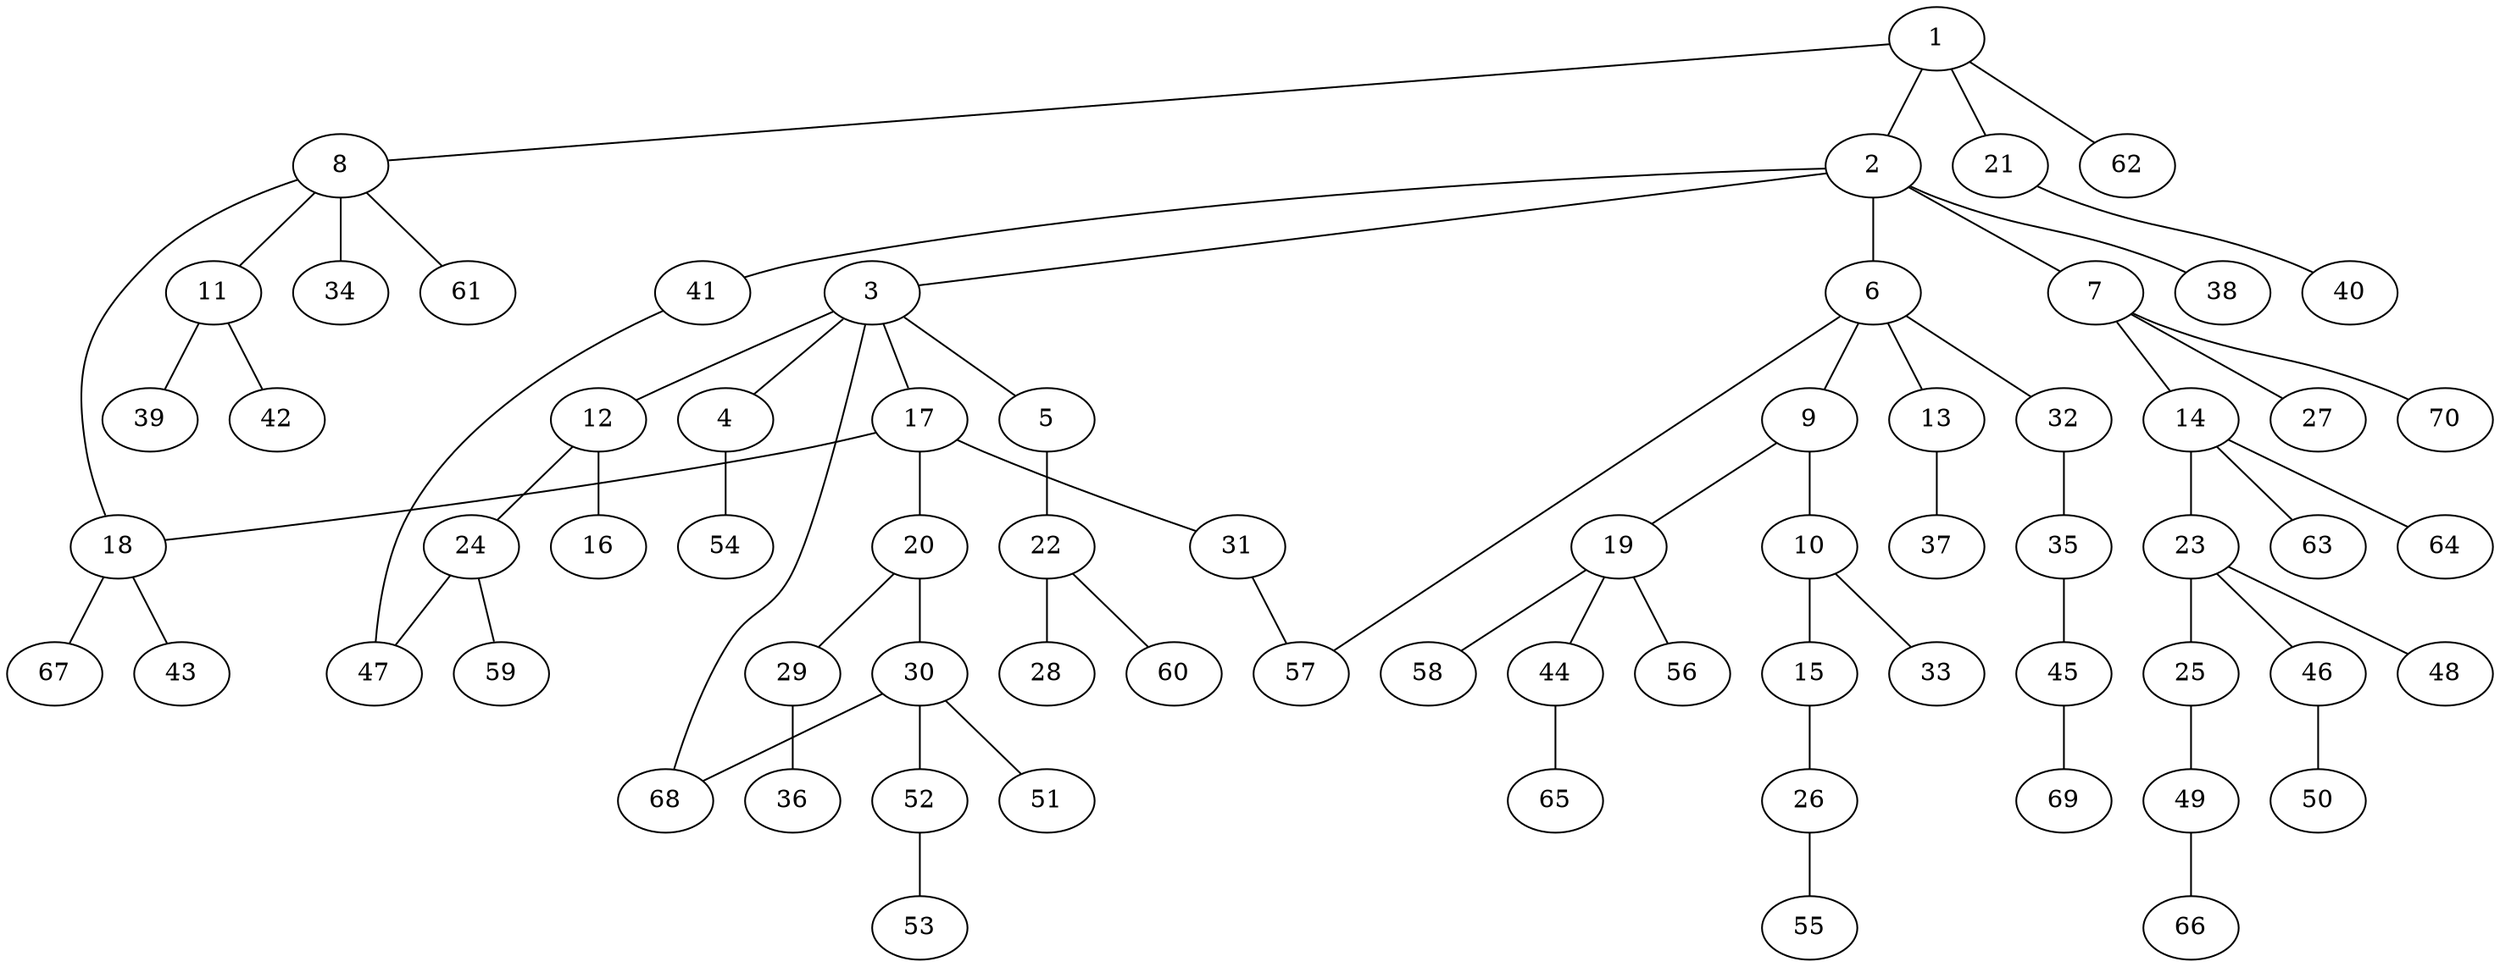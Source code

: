 graph graphname {1--2
1--8
1--21
1--62
2--3
2--6
2--7
2--38
2--41
3--4
3--5
3--12
3--17
3--68
4--54
5--22
6--9
6--13
6--32
6--57
7--14
7--27
7--70
8--11
8--18
8--34
8--61
9--10
9--19
10--15
10--33
11--39
11--42
12--16
12--24
13--37
14--23
14--63
14--64
15--26
17--18
17--20
17--31
18--43
18--67
19--44
19--56
19--58
20--29
20--30
21--40
22--28
22--60
23--25
23--46
23--48
24--47
24--59
25--49
26--55
29--36
30--51
30--52
30--68
31--57
32--35
35--45
41--47
44--65
45--69
46--50
49--66
52--53
}